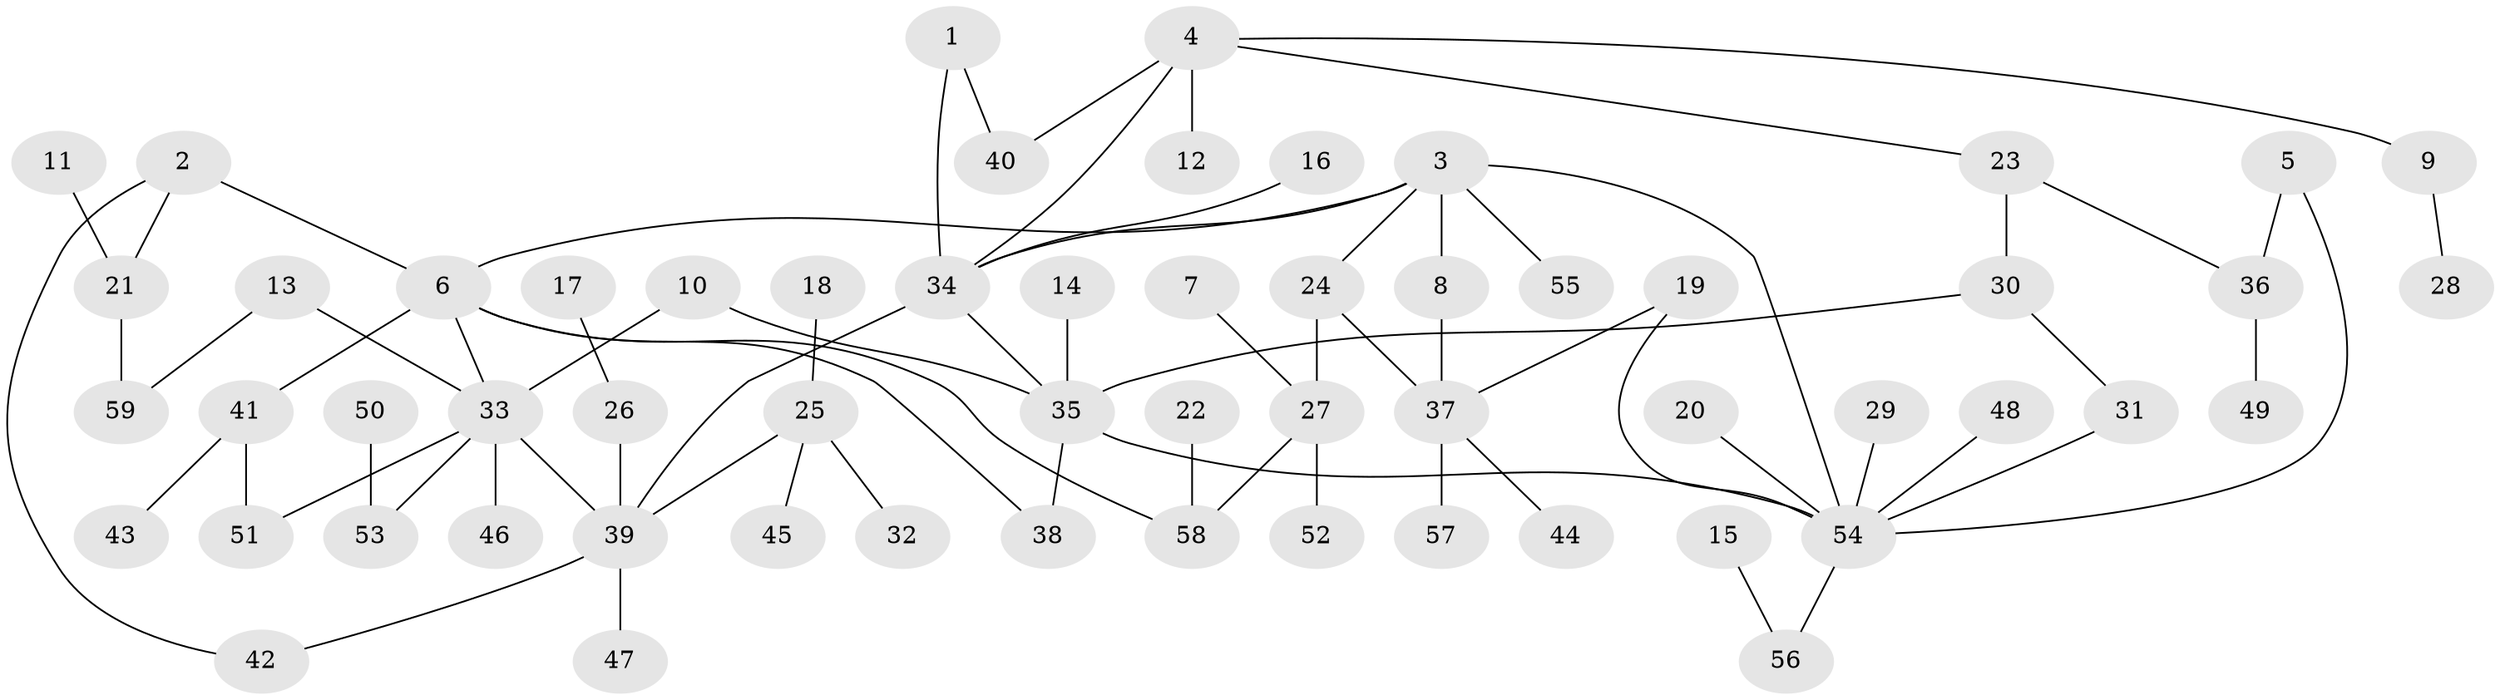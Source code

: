 // original degree distribution, {6: 0.025423728813559324, 2: 0.2457627118644068, 4: 0.07627118644067797, 5: 0.03389830508474576, 3: 0.1864406779661017, 8: 0.00847457627118644, 1: 0.4152542372881356, 7: 0.00847457627118644}
// Generated by graph-tools (version 1.1) at 2025/25/03/09/25 03:25:32]
// undirected, 59 vertices, 72 edges
graph export_dot {
graph [start="1"]
  node [color=gray90,style=filled];
  1;
  2;
  3;
  4;
  5;
  6;
  7;
  8;
  9;
  10;
  11;
  12;
  13;
  14;
  15;
  16;
  17;
  18;
  19;
  20;
  21;
  22;
  23;
  24;
  25;
  26;
  27;
  28;
  29;
  30;
  31;
  32;
  33;
  34;
  35;
  36;
  37;
  38;
  39;
  40;
  41;
  42;
  43;
  44;
  45;
  46;
  47;
  48;
  49;
  50;
  51;
  52;
  53;
  54;
  55;
  56;
  57;
  58;
  59;
  1 -- 34 [weight=1.0];
  1 -- 40 [weight=1.0];
  2 -- 6 [weight=1.0];
  2 -- 21 [weight=1.0];
  2 -- 42 [weight=1.0];
  3 -- 6 [weight=1.0];
  3 -- 8 [weight=1.0];
  3 -- 24 [weight=1.0];
  3 -- 34 [weight=1.0];
  3 -- 54 [weight=1.0];
  3 -- 55 [weight=1.0];
  4 -- 9 [weight=1.0];
  4 -- 12 [weight=1.0];
  4 -- 23 [weight=1.0];
  4 -- 34 [weight=1.0];
  4 -- 40 [weight=1.0];
  5 -- 36 [weight=1.0];
  5 -- 54 [weight=1.0];
  6 -- 33 [weight=1.0];
  6 -- 38 [weight=1.0];
  6 -- 41 [weight=1.0];
  6 -- 58 [weight=1.0];
  7 -- 27 [weight=1.0];
  8 -- 37 [weight=1.0];
  9 -- 28 [weight=1.0];
  10 -- 33 [weight=1.0];
  10 -- 35 [weight=1.0];
  11 -- 21 [weight=1.0];
  13 -- 33 [weight=1.0];
  13 -- 59 [weight=1.0];
  14 -- 35 [weight=1.0];
  15 -- 56 [weight=1.0];
  16 -- 34 [weight=1.0];
  17 -- 26 [weight=1.0];
  18 -- 25 [weight=1.0];
  19 -- 37 [weight=1.0];
  19 -- 54 [weight=1.0];
  20 -- 54 [weight=1.0];
  21 -- 59 [weight=1.0];
  22 -- 58 [weight=1.0];
  23 -- 30 [weight=1.0];
  23 -- 36 [weight=1.0];
  24 -- 27 [weight=1.0];
  24 -- 37 [weight=1.0];
  25 -- 32 [weight=1.0];
  25 -- 39 [weight=1.0];
  25 -- 45 [weight=1.0];
  26 -- 39 [weight=1.0];
  27 -- 52 [weight=1.0];
  27 -- 58 [weight=1.0];
  29 -- 54 [weight=1.0];
  30 -- 31 [weight=1.0];
  30 -- 35 [weight=1.0];
  31 -- 54 [weight=1.0];
  33 -- 39 [weight=1.0];
  33 -- 46 [weight=1.0];
  33 -- 51 [weight=1.0];
  33 -- 53 [weight=1.0];
  34 -- 35 [weight=1.0];
  34 -- 39 [weight=1.0];
  35 -- 38 [weight=1.0];
  35 -- 54 [weight=1.0];
  36 -- 49 [weight=1.0];
  37 -- 44 [weight=1.0];
  37 -- 57 [weight=1.0];
  39 -- 42 [weight=1.0];
  39 -- 47 [weight=1.0];
  41 -- 43 [weight=1.0];
  41 -- 51 [weight=1.0];
  48 -- 54 [weight=1.0];
  50 -- 53 [weight=1.0];
  54 -- 56 [weight=1.0];
}
